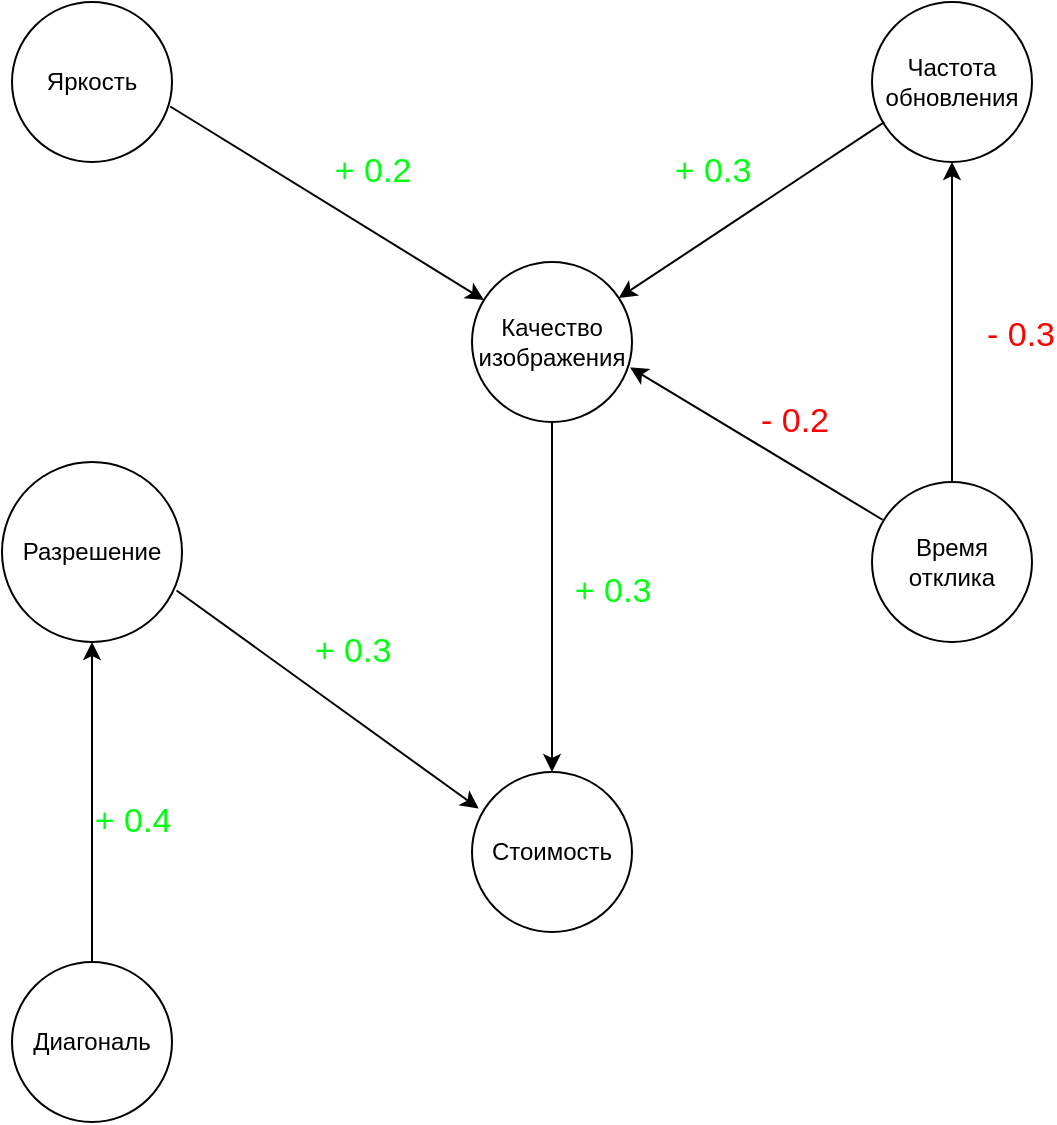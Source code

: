 <mxfile version="20.3.0" type="device"><diagram id="LZTZ23RowGpBsb3nHO7N" name="Page-1"><mxGraphModel dx="1106" dy="749" grid="1" gridSize="10" guides="1" tooltips="1" connect="1" arrows="1" fold="1" page="1" pageScale="1" pageWidth="827" pageHeight="1169" math="0" shadow="0"><root><mxCell id="0"/><mxCell id="1" parent="0"/><mxCell id="BI36AJdoADAdjf3Z3Jmv-2" value="Диагональ" style="ellipse;whiteSpace=wrap;html=1;aspect=fixed;" vertex="1" parent="1"><mxGeometry x="120" y="600" width="80" height="80" as="geometry"/></mxCell><mxCell id="BI36AJdoADAdjf3Z3Jmv-3" value="Частота обновления" style="ellipse;whiteSpace=wrap;html=1;aspect=fixed;" vertex="1" parent="1"><mxGeometry x="550" y="120" width="80" height="80" as="geometry"/></mxCell><mxCell id="BI36AJdoADAdjf3Z3Jmv-4" value="Яркость" style="ellipse;whiteSpace=wrap;html=1;aspect=fixed;" vertex="1" parent="1"><mxGeometry x="120" y="120" width="80" height="80" as="geometry"/></mxCell><mxCell id="BI36AJdoADAdjf3Z3Jmv-5" value="Качество изображения" style="ellipse;whiteSpace=wrap;html=1;aspect=fixed;" vertex="1" parent="1"><mxGeometry x="350" y="250" width="80" height="80" as="geometry"/></mxCell><mxCell id="BI36AJdoADAdjf3Z3Jmv-17" value="" style="edgeStyle=orthogonalEdgeStyle;rounded=0;orthogonalLoop=1;jettySize=auto;html=1;fontSize=17;fontColor=#00FF11;entryX=0.5;entryY=1;entryDx=0;entryDy=0;" edge="1" parent="1" source="BI36AJdoADAdjf3Z3Jmv-6" target="BI36AJdoADAdjf3Z3Jmv-3"><mxGeometry relative="1" as="geometry"><mxPoint x="590" y="280" as="targetPoint"/></mxGeometry></mxCell><mxCell id="BI36AJdoADAdjf3Z3Jmv-6" value="Время отклика" style="ellipse;whiteSpace=wrap;html=1;aspect=fixed;" vertex="1" parent="1"><mxGeometry x="550" y="360" width="80" height="80" as="geometry"/></mxCell><mxCell id="BI36AJdoADAdjf3Z3Jmv-7" value="Разрешение" style="ellipse;whiteSpace=wrap;html=1;aspect=fixed;" vertex="1" parent="1"><mxGeometry x="115" y="350" width="90" height="90" as="geometry"/></mxCell><mxCell id="BI36AJdoADAdjf3Z3Jmv-9" value="Стоимость" style="ellipse;whiteSpace=wrap;html=1;aspect=fixed;" vertex="1" parent="1"><mxGeometry x="350" y="505" width="80" height="80" as="geometry"/></mxCell><mxCell id="BI36AJdoADAdjf3Z3Jmv-10" value="" style="endArrow=classic;html=1;rounded=0;fontSize=15;exitX=0.066;exitY=0.236;exitDx=0;exitDy=0;exitPerimeter=0;entryX=0.988;entryY=0.659;entryDx=0;entryDy=0;entryPerimeter=0;" edge="1" parent="1" source="BI36AJdoADAdjf3Z3Jmv-6" target="BI36AJdoADAdjf3Z3Jmv-5"><mxGeometry width="50" height="50" relative="1" as="geometry"><mxPoint x="360" y="570" as="sourcePoint"/><mxPoint x="410" y="520" as="targetPoint"/><Array as="points"/></mxGeometry></mxCell><mxCell id="BI36AJdoADAdjf3Z3Jmv-11" value="&lt;font color=&quot;#ff0000&quot; style=&quot;font-size: 17px;&quot;&gt;- 0.2&lt;/font&gt;" style="edgeLabel;html=1;align=center;verticalAlign=middle;resizable=0;points=[];fontSize=15;" vertex="1" connectable="0" parent="BI36AJdoADAdjf3Z3Jmv-10"><mxGeometry x="-0.001" y="-2" relative="1" as="geometry"><mxPoint x="17" y="-9" as="offset"/></mxGeometry></mxCell><mxCell id="BI36AJdoADAdjf3Z3Jmv-12" value="" style="endArrow=classic;html=1;rounded=0;fontSize=17;fontColor=#FF0000;exitX=0.5;exitY=0;exitDx=0;exitDy=0;" edge="1" parent="1" source="BI36AJdoADAdjf3Z3Jmv-2" target="BI36AJdoADAdjf3Z3Jmv-7"><mxGeometry width="50" height="50" relative="1" as="geometry"><mxPoint x="300" y="310" as="sourcePoint"/><mxPoint x="350" y="260" as="targetPoint"/></mxGeometry></mxCell><mxCell id="BI36AJdoADAdjf3Z3Jmv-13" value="&lt;font color=&quot;#00ff11&quot;&gt;+ 0.4&lt;/font&gt;" style="text;html=1;align=center;verticalAlign=middle;resizable=0;points=[];autosize=1;strokeColor=none;fillColor=none;fontSize=17;fontColor=#FF0000;" vertex="1" parent="1"><mxGeometry x="150" y="515" width="60" height="30" as="geometry"/></mxCell><mxCell id="BI36AJdoADAdjf3Z3Jmv-14" value="" style="endArrow=classic;html=1;rounded=0;fontSize=17;fontColor=#00FF11;exitX=0.989;exitY=0.653;exitDx=0;exitDy=0;exitPerimeter=0;" edge="1" parent="1" source="BI36AJdoADAdjf3Z3Jmv-4" target="BI36AJdoADAdjf3Z3Jmv-5"><mxGeometry width="50" height="50" relative="1" as="geometry"><mxPoint x="330" y="370" as="sourcePoint"/><mxPoint x="380" y="320" as="targetPoint"/></mxGeometry></mxCell><mxCell id="BI36AJdoADAdjf3Z3Jmv-15" value="+ 0.2" style="text;html=1;align=center;verticalAlign=middle;resizable=0;points=[];autosize=1;strokeColor=none;fillColor=none;fontSize=17;fontColor=#00FF11;" vertex="1" parent="1"><mxGeometry x="270" y="190" width="60" height="30" as="geometry"/></mxCell><mxCell id="BI36AJdoADAdjf3Z3Jmv-18" value="&lt;font color=&quot;#ff0000&quot; style=&quot;font-size: 17px;&quot;&gt;- 0.3&lt;/font&gt;" style="edgeLabel;html=1;align=center;verticalAlign=middle;resizable=0;points=[];fontSize=15;" vertex="1" connectable="0" parent="1"><mxGeometry x="550.002" y="309.996" as="geometry"><mxPoint x="74" y="-23" as="offset"/></mxGeometry></mxCell><mxCell id="BI36AJdoADAdjf3Z3Jmv-19" value="" style="endArrow=classic;html=1;rounded=0;fontSize=17;fontColor=#00FF11;exitX=0.077;exitY=0.751;exitDx=0;exitDy=0;exitPerimeter=0;" edge="1" parent="1" source="BI36AJdoADAdjf3Z3Jmv-3" target="BI36AJdoADAdjf3Z3Jmv-5"><mxGeometry width="50" height="50" relative="1" as="geometry"><mxPoint x="390" y="420" as="sourcePoint"/><mxPoint x="440" y="370" as="targetPoint"/></mxGeometry></mxCell><mxCell id="BI36AJdoADAdjf3Z3Jmv-20" value="+ 0.3" style="text;html=1;align=center;verticalAlign=middle;resizable=0;points=[];autosize=1;strokeColor=none;fillColor=none;fontSize=17;fontColor=#00FF11;" vertex="1" parent="1"><mxGeometry x="440" y="190" width="60" height="30" as="geometry"/></mxCell><mxCell id="BI36AJdoADAdjf3Z3Jmv-21" value="" style="endArrow=classic;html=1;rounded=0;fontSize=17;fontColor=#00FF11;exitX=0.97;exitY=0.714;exitDx=0;exitDy=0;entryX=0.042;entryY=0.228;entryDx=0;entryDy=0;entryPerimeter=0;exitPerimeter=0;" edge="1" parent="1" source="BI36AJdoADAdjf3Z3Jmv-7" target="BI36AJdoADAdjf3Z3Jmv-9"><mxGeometry width="50" height="50" relative="1" as="geometry"><mxPoint x="350" y="420" as="sourcePoint"/><mxPoint x="400" y="370" as="targetPoint"/></mxGeometry></mxCell><mxCell id="BI36AJdoADAdjf3Z3Jmv-22" value="&lt;font color=&quot;#00ff11&quot;&gt;+ 0.3&lt;/font&gt;" style="text;html=1;align=center;verticalAlign=middle;resizable=0;points=[];autosize=1;strokeColor=none;fillColor=none;fontSize=17;fontColor=#FF0000;" vertex="1" parent="1"><mxGeometry x="260" y="430" width="60" height="30" as="geometry"/></mxCell><mxCell id="BI36AJdoADAdjf3Z3Jmv-23" value="" style="endArrow=classic;html=1;rounded=0;fontSize=17;fontColor=#00FF11;exitX=0.5;exitY=1;exitDx=0;exitDy=0;entryX=0.5;entryY=0;entryDx=0;entryDy=0;" edge="1" parent="1" source="BI36AJdoADAdjf3Z3Jmv-5" target="BI36AJdoADAdjf3Z3Jmv-9"><mxGeometry width="50" height="50" relative="1" as="geometry"><mxPoint x="350" y="450" as="sourcePoint"/><mxPoint x="400" y="400" as="targetPoint"/></mxGeometry></mxCell><mxCell id="BI36AJdoADAdjf3Z3Jmv-24" value="&lt;font color=&quot;#00ff11&quot;&gt;+ 0.3&lt;/font&gt;" style="text;html=1;align=center;verticalAlign=middle;resizable=0;points=[];autosize=1;strokeColor=none;fillColor=none;fontSize=17;fontColor=#FF0000;" vertex="1" parent="1"><mxGeometry x="390" y="400" width="60" height="30" as="geometry"/></mxCell></root></mxGraphModel></diagram></mxfile>